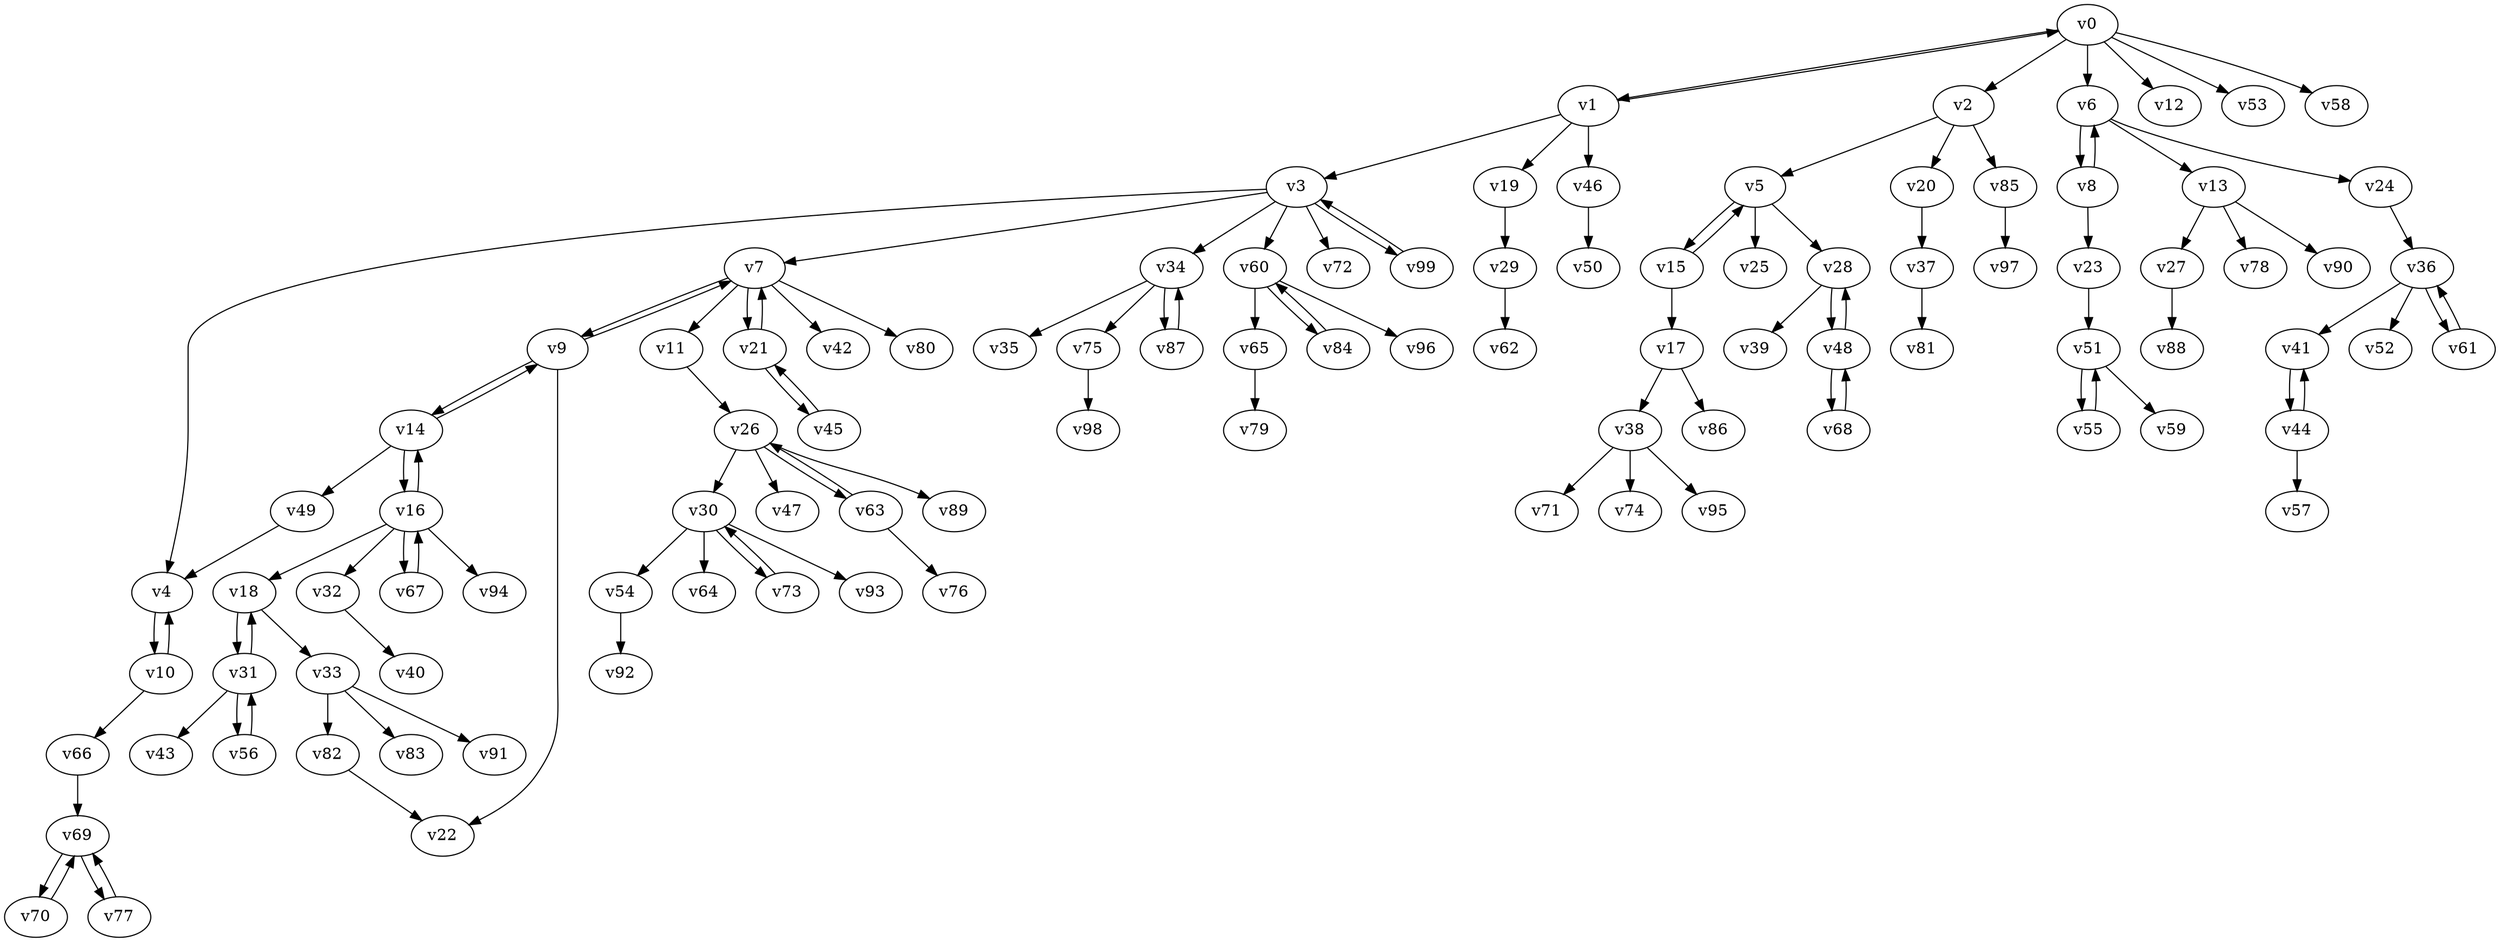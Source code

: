 digraph test148 {
    v0 [name="v0", player=0, weight=5];
    v1 [name="v1", player=1, weight=6];
    v2 [name="v2", player=0, weight=10];
    v3 [name="v3", player=1, weight=17];
    v4 [name="v4", player=0, weight=14];
    v5 [name="v5", player=1, weight=4];
    v6 [name="v6", player=0, weight=13];
    v7 [name="v7", player=1, weight=14];
    v8 [name="v8", player=0, weight=9];
    v9 [name="v9", player=1, weight=6];
    v10 [name="v10", player=0, weight=14];
    v11 [name="v11", player=1, weight=17];
    v12 [name="v12", player=0, weight=6];
    v13 [name="v13", player=1, weight=3];
    v14 [name="v14", player=0, weight=8];
    v15 [name="v15", player=1, weight=12];
    v16 [name="v16", player=0, weight=2];
    v17 [name="v17", player=1, weight=-1];
    v18 [name="v18", player=0, weight=7];
    v19 [name="v19", player=1, weight=6];
    v20 [name="v20", player=0, weight=10];
    v21 [name="v21", player=1, weight=12];
    v22 [name="v22", player=0, weight=6];
    v23 [name="v23", player=1, weight=0];
    v24 [name="v24", player=0, weight=11];
    v25 [name="v25", player=1, weight=10];
    v26 [name="v26", player=0, weight=7];
    v27 [name="v27", player=1, weight=10];
    v28 [name="v28", player=0, weight=14];
    v29 [name="v29", player=1, weight=3];
    v30 [name="v30", player=0, weight=5];
    v31 [name="v31", player=1, weight=13];
    v32 [name="v32", player=0, weight=4];
    v33 [name="v33", player=1, weight=11];
    v34 [name="v34", player=0, weight=16];
    v35 [name="v35", player=1, weight=14];
    v36 [name="v36", player=0, weight=14];
    v37 [name="v37", player=1, weight=14];
    v38 [name="v38", player=0, weight=10];
    v39 [name="v39", player=1, weight=10];
    v40 [name="v40", player=0, weight=7];
    v41 [name="v41", player=1, weight=4];
    v42 [name="v42", player=0, weight=10];
    v43 [name="v43", player=1, weight=5];
    v44 [name="v44", player=0, weight=11];
    v45 [name="v45", player=1, weight=10];
    v46 [name="v46", player=0, weight=2];
    v47 [name="v47", player=1, weight=12];
    v48 [name="v48", player=0, weight=7];
    v49 [name="v49", player=1, weight=12];
    v50 [name="v50", player=0, weight=1];
    v51 [name="v51", player=1, weight=6];
    v52 [name="v52", player=0, weight=14];
    v53 [name="v53", player=1, weight=6];
    v54 [name="v54", player=0, weight=0];
    v55 [name="v55", player=1, weight=5];
    v56 [name="v56", player=0, weight=10];
    v57 [name="v57", player=1, weight=8];
    v58 [name="v58", player=0, weight=0];
    v59 [name="v59", player=1, weight=2];
    v60 [name="v60", player=0, weight=8];
    v61 [name="v61", player=1, weight=4];
    v62 [name="v62", player=0, weight=-2];
    v63 [name="v63", player=1, weight=14];
    v64 [name="v64", player=0, weight=3];
    v65 [name="v65", player=1, weight=6];
    v66 [name="v66", player=0, weight=10];
    v67 [name="v67", player=1, weight=9];
    v68 [name="v68", player=0, weight=1];
    v69 [name="v69", player=1, weight=4];
    v70 [name="v70", player=0, weight=17];
    v71 [name="v71", player=1, weight=11];
    v72 [name="v72", player=0, weight=6];
    v73 [name="v73", player=1, weight=15];
    v74 [name="v74", player=0, weight=5];
    v75 [name="v75", player=1, weight=5];
    v76 [name="v76", player=0, weight=4];
    v77 [name="v77", player=1, weight=2];
    v78 [name="v78", player=0, weight=13];
    v79 [name="v79", player=1, weight=15];
    v80 [name="v80", player=0, weight=9];
    v81 [name="v81", player=1, weight=7];
    v82 [name="v82", player=0, weight=10];
    v83 [name="v83", player=1, weight=3];
    v84 [name="v84", player=0, weight=3];
    v85 [name="v85", player=1, weight=7];
    v86 [name="v86", player=0, weight=7];
    v87 [name="v87", player=1, weight=2];
    v88 [name="v88", player=0, weight=14];
    v89 [name="v89", player=1, weight=9];
    v90 [name="v90", player=0, weight=12];
    v91 [name="v91", player=1, weight=7];
    v92 [name="v92", player=0, weight=3];
    v93 [name="v93", player=1, weight=14];
    v94 [name="v94", player=0, weight=10];
    v95 [name="v95", player=1, weight=17];
    v96 [name="v96", player=0, weight=2];
    v97 [name="v97", player=1, weight=9];
    v98 [name="v98", player=0, weight=6];
    v99 [name="v99", player=1, weight=7];
    v0 -> v1;
    v1 -> v0;
    v0 -> v2;
    v1 -> v3;
    v3 -> v4;
    v2 -> v5;
    v0 -> v6;
    v3 -> v7;
    v6 -> v8;
    v8 -> v6;
    v7 -> v9;
    v9 -> v7;
    v4 -> v10;
    v10 -> v4;
    v7 -> v11;
    v0 -> v12;
    v6 -> v13;
    v9 -> v14;
    v14 -> v9;
    v5 -> v15;
    v15 -> v5;
    v14 -> v16;
    v16 -> v14;
    v15 -> v17;
    v16 -> v18;
    v1 -> v19;
    v2 -> v20;
    v7 -> v21;
    v21 -> v7;
    v9 -> v22;
    v8 -> v23;
    v6 -> v24;
    v5 -> v25;
    v11 -> v26;
    v13 -> v27;
    v5 -> v28;
    v19 -> v29;
    v26 -> v30;
    v18 -> v31;
    v31 -> v18;
    v16 -> v32;
    v18 -> v33;
    v3 -> v34;
    v34 -> v35;
    v24 -> v36;
    v20 -> v37;
    v17 -> v38;
    v28 -> v39;
    v32 -> v40;
    v36 -> v41;
    v7 -> v42;
    v31 -> v43;
    v41 -> v44;
    v44 -> v41;
    v21 -> v45;
    v45 -> v21;
    v1 -> v46;
    v26 -> v47;
    v28 -> v48;
    v48 -> v28;
    v14 -> v49;
    v46 -> v50;
    v23 -> v51;
    v36 -> v52;
    v0 -> v53;
    v30 -> v54;
    v51 -> v55;
    v55 -> v51;
    v31 -> v56;
    v56 -> v31;
    v44 -> v57;
    v0 -> v58;
    v51 -> v59;
    v3 -> v60;
    v36 -> v61;
    v61 -> v36;
    v29 -> v62;
    v26 -> v63;
    v63 -> v26;
    v30 -> v64;
    v60 -> v65;
    v10 -> v66;
    v16 -> v67;
    v67 -> v16;
    v48 -> v68;
    v68 -> v48;
    v66 -> v69;
    v69 -> v70;
    v70 -> v69;
    v38 -> v71;
    v3 -> v72;
    v30 -> v73;
    v73 -> v30;
    v38 -> v74;
    v34 -> v75;
    v63 -> v76;
    v69 -> v77;
    v77 -> v69;
    v13 -> v78;
    v65 -> v79;
    v7 -> v80;
    v37 -> v81;
    v33 -> v82;
    v33 -> v83;
    v60 -> v84;
    v84 -> v60;
    v2 -> v85;
    v17 -> v86;
    v34 -> v87;
    v87 -> v34;
    v27 -> v88;
    v26 -> v89;
    v13 -> v90;
    v33 -> v91;
    v54 -> v92;
    v30 -> v93;
    v16 -> v94;
    v38 -> v95;
    v60 -> v96;
    v85 -> v97;
    v75 -> v98;
    v3 -> v99;
    v99 -> v3;
    v82 -> v22;
    v49 -> v4;
}
